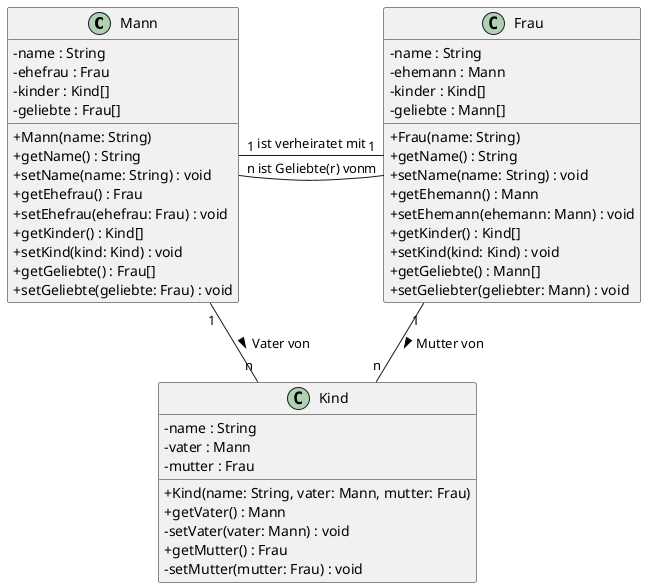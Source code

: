 @startuml
skinparam classAttributeIconSize 0

Mann "1" -right- "1" Frau : ist verheiratet mit
Mann "1" -- "n" Kind : Vater von >
Frau "1" -- "n" Kind : Mutter von >
Mann "n" -- "m" Frau : ist Geliebte(r) von

class Mann{
	- name : String
	- ehefrau : Frau
	- kinder : Kind[]
	- geliebte : Frau[]
	+ Mann(name: String)
	+ getName() : String
	+ setName(name: String) : void
	+ getEhefrau() : Frau
	+ setEhefrau(ehefrau: Frau) : void
	+ getKinder() : Kind[]
	+ setKind(kind: Kind) : void
	+ getGeliebte() : Frau[]
	+ setGeliebte(geliebte: Frau) : void
}

class Frau{
	- name : String
	- ehemann : Mann
	- kinder : Kind[]
	- geliebte : Mann[]
	+ Frau(name: String)
	+ getName() : String
	+ setName(name: String) : void
	+ getEhemann() : Mann
	+ setEhemann(ehemann: Mann) : void
	+ getKinder() : Kind[]
	+ setKind(kind: Kind) : void
	+ getGeliebte() : Mann[]
	+ setGeliebter(geliebter: Mann) : void 
}

class Kind{
	- name : String
	- vater : Mann
	- mutter : Frau
	+ Kind(name: String, vater: Mann, mutter: Frau)
	+ getVater() : Mann
	- setVater(vater: Mann) : void
	+ getMutter() : Frau
	- setMutter(mutter: Frau) : void
}

@enduml